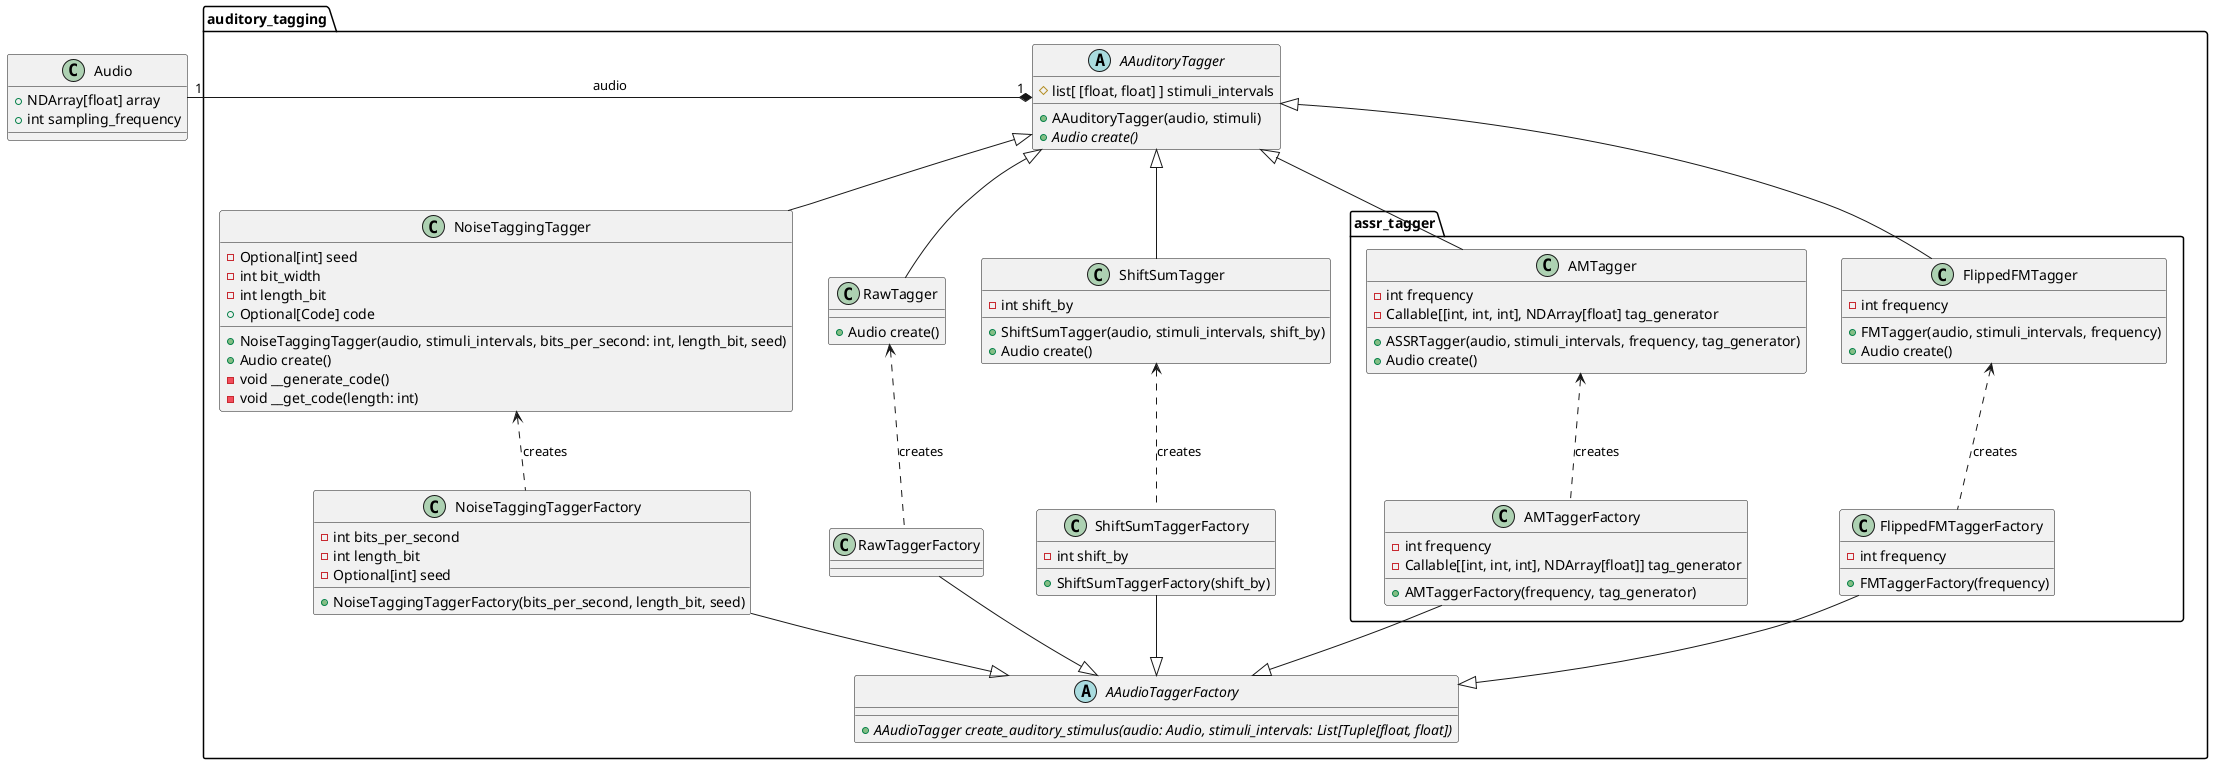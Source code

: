 @startuml

class Audio {
    +NDArray[float] array
    +int sampling_frequency
}

package auditory_tagging {
    abstract class AAuditoryTagger {
      #list[ [float, float] ] stimuli_intervals

      +AAuditoryTagger(audio, stimuli)
      +Audio {abstract} create()
    }

    AAuditoryTagger "1" *-[norank]- "1" Audio: audio


    abstract class AAudioTaggerFactory {
      +AAudioTagger {abstract} create_auditory_stimulus(audio: Audio, stimuli_intervals: List[Tuple[float, float])
    }

    package assr_tagger {
        class AMTagger {
          -int frequency
          -Callable[[int, int, int], NDArray[float] tag_generator

          +ASSRTagger(audio, stimuli_intervals, frequency, tag_generator)
          +Audio create()
        }

        class FlippedFMTagger {
          -int frequency

          +FMTagger(audio, stimuli_intervals, frequency)
          +Audio create()

        }

        class AMTaggerFactory {
          -int frequency
          -Callable[[int, int, int], NDArray[float]] tag_generator

          +AMTaggerFactory(frequency, tag_generator)
        }

        class FlippedFMTaggerFactory {
          -int frequency

          +FMTaggerFactory(frequency)
        }
    }

    class NoiseTaggingTagger {
      -Optional[int] seed
      -int bit_width
      -int length_bit
      +Optional[Code] code

      +NoiseTaggingTagger(audio, stimuli_intervals, bits_per_second: int, length_bit, seed)
      +Audio create()
      -void __generate_code()
      -void __get_code(length: int)
    }

    class NoiseTaggingTaggerFactory {
      -int bits_per_second
      -int length_bit
      -Optional[int] seed

      +NoiseTaggingTaggerFactory(bits_per_second, length_bit, seed)
    }

    class RawTagger {
      +Audio create()
    }

    class RawTaggerFactory {
    }

    class ShiftSumTagger {
      -int shift_by

      +ShiftSumTagger(audio, stimuli_intervals, shift_by)
      +Audio create()
    }

    class ShiftSumTaggerFactory {
      -int shift_by
      +ShiftSumTaggerFactory(shift_by)
    }
}

AAuditoryTagger <|-- ShiftSumTagger
AAuditoryTagger <|-- RawTagger
AAuditoryTagger <|-- NoiseTaggingTagger
AAuditoryTagger <|-- AMTagger
AAuditoryTagger <|-- FlippedFMTagger

AAudioTaggerFactory <|-u- ShiftSumTaggerFactory
AAudioTaggerFactory <|-u- AMTaggerFactory
AAudioTaggerFactory <|-u- FlippedFMTaggerFactory
AAudioTaggerFactory <|-u- NoiseTaggingTaggerFactory
AAudioTaggerFactory <|-u- RawTaggerFactory

ShiftSumTagger <.. ShiftSumTaggerFactory: "creates"
AMTagger <.. AMTaggerFactory: "creates"
FlippedFMTagger <.. FlippedFMTaggerFactory: "creates"
NoiseTaggingTagger <.. NoiseTaggingTaggerFactory: "creates"
RawTagger <.. RawTaggerFactory: "creates"


@enduml